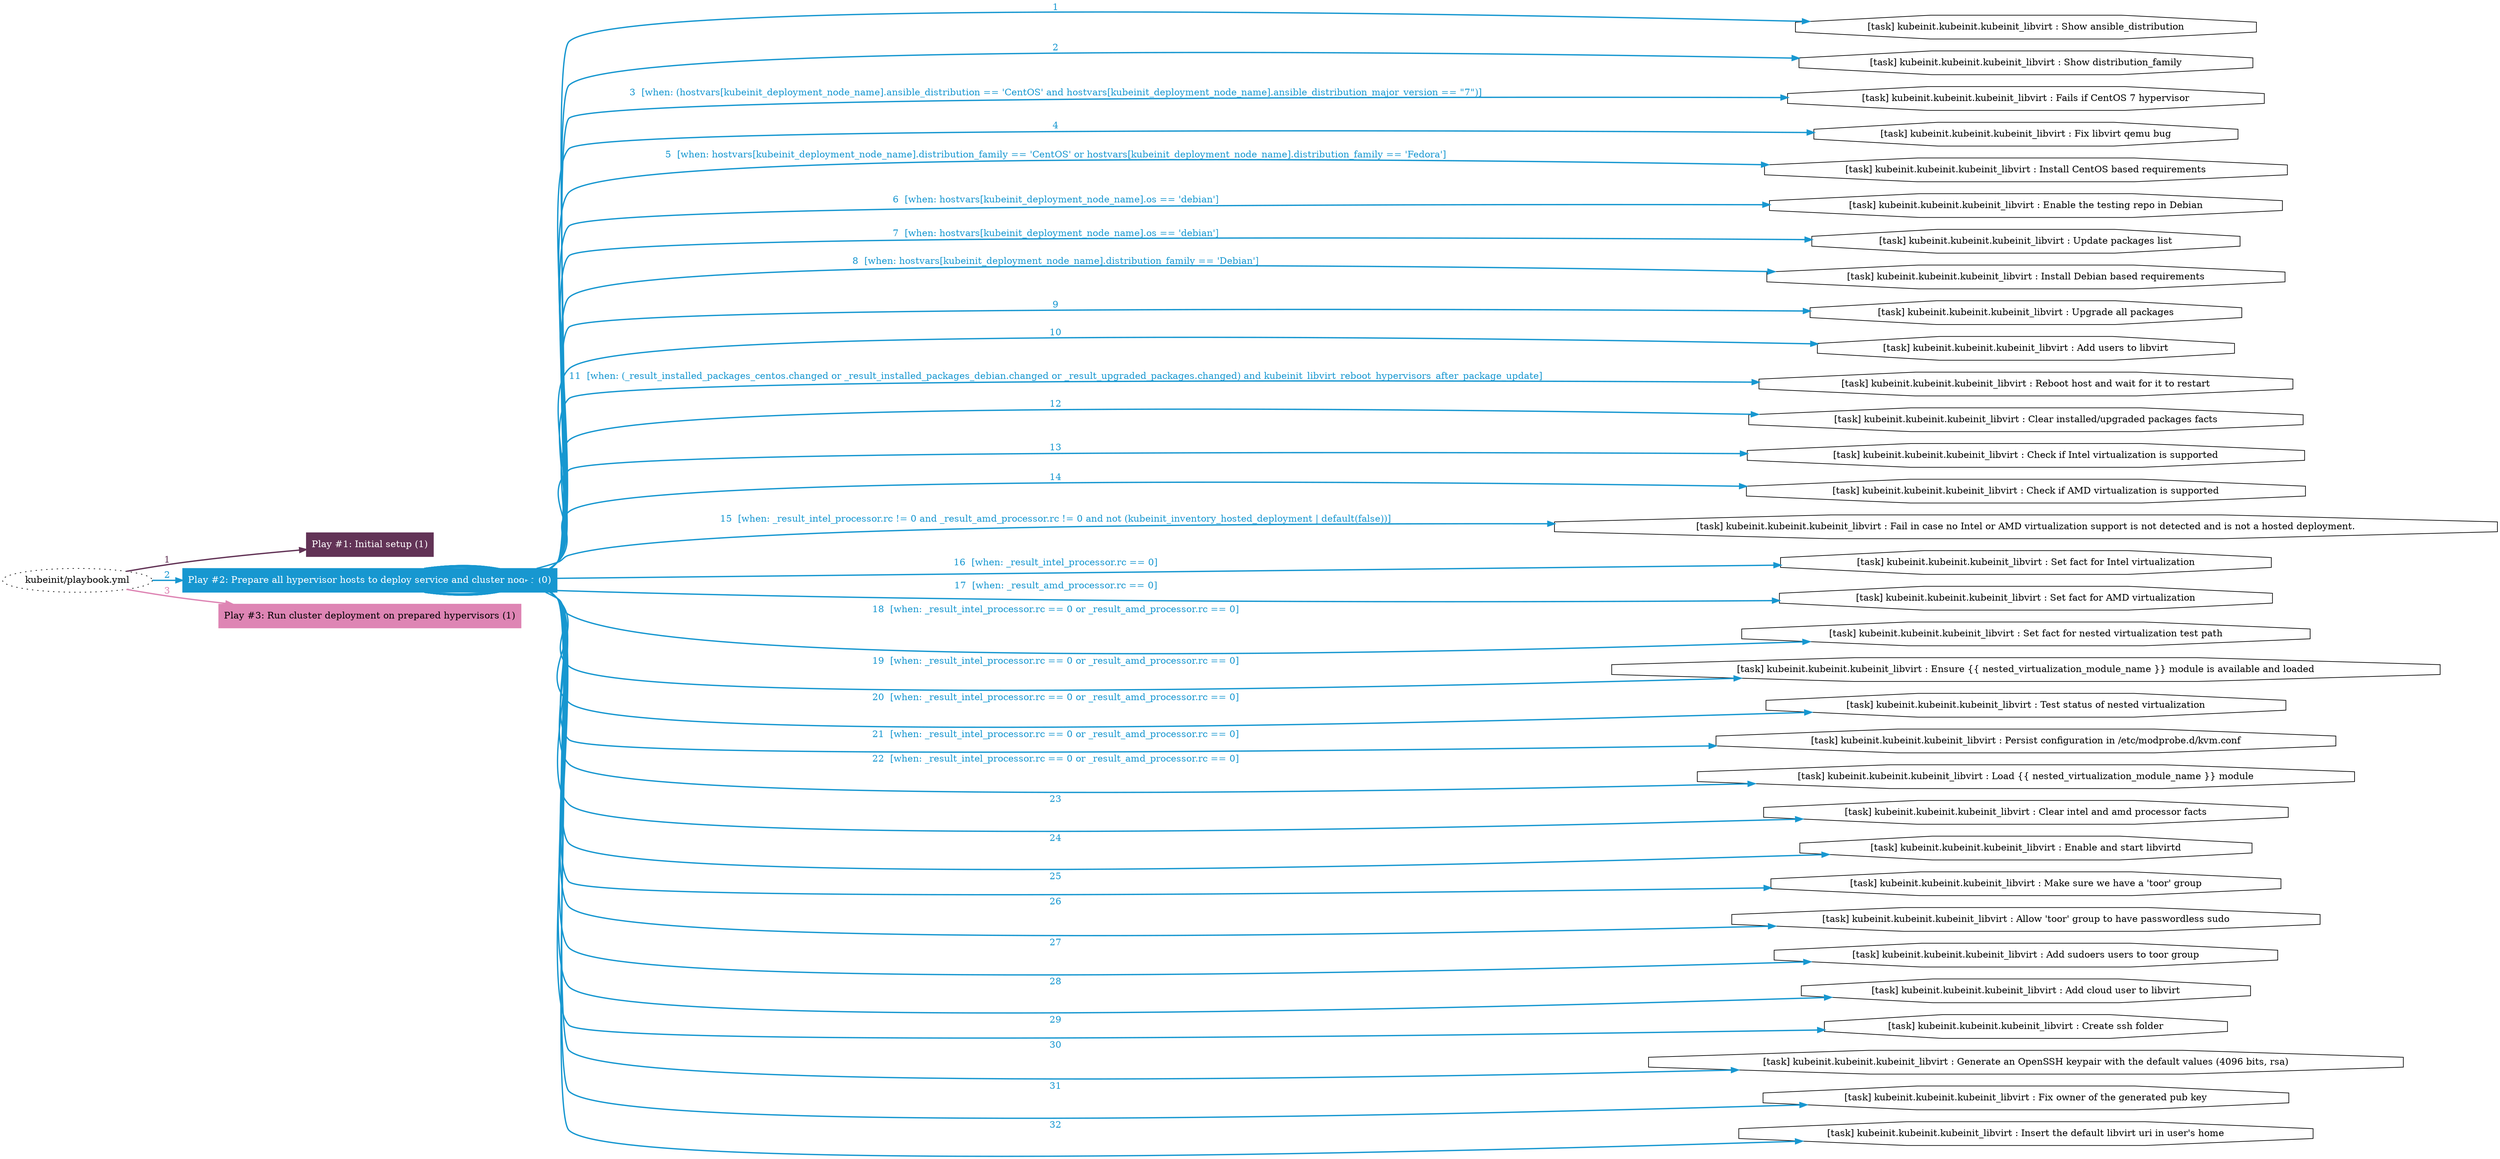 digraph "kubeinit/playbook.yml "{
	graph [concentrate=true ordering=in rankdir=LR ratio=fill]
	edge [esep=5 sep=10]
	"kubeinit/playbook.yml" [id=root_node style=dotted]
	subgraph "Play #1: Initial setup (1) "{
		"Play #1: Initial setup (1)" [color="#623356" fontcolor="#ffffff" id="play_8c695909-f84c-4dcb-a36b-d310ccdd4f9a" shape=box style=filled tooltip=localhost]
		"kubeinit/playbook.yml" -> "Play #1: Initial setup (1)" [label=1 color="#623356" fontcolor="#623356" id="edge_478c0fd5-d316-4232-a474-6f9e732214b4" style=bold]
	}
	subgraph "Play #2: Prepare all hypervisor hosts to deploy service and cluster nodes (0) "{
		"Play #2: Prepare all hypervisor hosts to deploy service and cluster nodes (0)" [color="#1797d0" fontcolor="#ffffff" id="play_6289ff67-26a8-4d91-8dc7-1c90e4873033" shape=box style=filled tooltip=""]
		"kubeinit/playbook.yml" -> "Play #2: Prepare all hypervisor hosts to deploy service and cluster nodes (0)" [label=2 color="#1797d0" fontcolor="#1797d0" id="edge_c1275fa1-0694-46fc-8ae4-df1b7dc8f5de" style=bold]
		"task_a45f9170-55c0-4a25-974a-b5a6a476b427" [label="[task] kubeinit.kubeinit.kubeinit_libvirt : Show ansible_distribution" id="task_a45f9170-55c0-4a25-974a-b5a6a476b427" shape=octagon tooltip="[task] kubeinit.kubeinit.kubeinit_libvirt : Show ansible_distribution"]
		"Play #2: Prepare all hypervisor hosts to deploy service and cluster nodes (0)" -> "task_a45f9170-55c0-4a25-974a-b5a6a476b427" [label=1 color="#1797d0" fontcolor="#1797d0" id="edge_128e37dd-43d8-48c5-bfba-f3cf2b8a8b21" style=bold]
		"task_f81f245e-a7cb-483e-89e5-fb19712c43fc" [label="[task] kubeinit.kubeinit.kubeinit_libvirt : Show distribution_family" id="task_f81f245e-a7cb-483e-89e5-fb19712c43fc" shape=octagon tooltip="[task] kubeinit.kubeinit.kubeinit_libvirt : Show distribution_family"]
		"Play #2: Prepare all hypervisor hosts to deploy service and cluster nodes (0)" -> "task_f81f245e-a7cb-483e-89e5-fb19712c43fc" [label=2 color="#1797d0" fontcolor="#1797d0" id="edge_c445e808-1043-4715-ae57-02032e362e51" style=bold]
		"task_58dadbeb-b1c0-4a7b-971d-a31a75476e0c" [label="[task] kubeinit.kubeinit.kubeinit_libvirt : Fails if CentOS 7 hypervisor" id="task_58dadbeb-b1c0-4a7b-971d-a31a75476e0c" shape=octagon tooltip="[task] kubeinit.kubeinit.kubeinit_libvirt : Fails if CentOS 7 hypervisor"]
		"Play #2: Prepare all hypervisor hosts to deploy service and cluster nodes (0)" -> "task_58dadbeb-b1c0-4a7b-971d-a31a75476e0c" [label="3  [when: (hostvars[kubeinit_deployment_node_name].ansible_distribution == 'CentOS' and hostvars[kubeinit_deployment_node_name].ansible_distribution_major_version == \"7\")]" color="#1797d0" fontcolor="#1797d0" id="edge_59a97ee1-5390-4946-930b-47ac5d5e6f63" style=bold]
		"task_9db2d3fd-1657-4b08-b8db-b191373bff61" [label="[task] kubeinit.kubeinit.kubeinit_libvirt : Fix libvirt qemu bug" id="task_9db2d3fd-1657-4b08-b8db-b191373bff61" shape=octagon tooltip="[task] kubeinit.kubeinit.kubeinit_libvirt : Fix libvirt qemu bug"]
		"Play #2: Prepare all hypervisor hosts to deploy service and cluster nodes (0)" -> "task_9db2d3fd-1657-4b08-b8db-b191373bff61" [label=4 color="#1797d0" fontcolor="#1797d0" id="edge_7962712d-667e-4b33-80d3-a18f2e732ce5" style=bold]
		"task_6e6ed109-46bb-4131-a097-12c1ebd7ea67" [label="[task] kubeinit.kubeinit.kubeinit_libvirt : Install CentOS based requirements" id="task_6e6ed109-46bb-4131-a097-12c1ebd7ea67" shape=octagon tooltip="[task] kubeinit.kubeinit.kubeinit_libvirt : Install CentOS based requirements"]
		"Play #2: Prepare all hypervisor hosts to deploy service and cluster nodes (0)" -> "task_6e6ed109-46bb-4131-a097-12c1ebd7ea67" [label="5  [when: hostvars[kubeinit_deployment_node_name].distribution_family == 'CentOS' or hostvars[kubeinit_deployment_node_name].distribution_family == 'Fedora']" color="#1797d0" fontcolor="#1797d0" id="edge_7866a41c-7fee-48b5-a67e-c92ee574ce33" style=bold]
		"task_748c703b-cc61-4964-955f-83c6daa29835" [label="[task] kubeinit.kubeinit.kubeinit_libvirt : Enable the testing repo in Debian" id="task_748c703b-cc61-4964-955f-83c6daa29835" shape=octagon tooltip="[task] kubeinit.kubeinit.kubeinit_libvirt : Enable the testing repo in Debian"]
		"Play #2: Prepare all hypervisor hosts to deploy service and cluster nodes (0)" -> "task_748c703b-cc61-4964-955f-83c6daa29835" [label="6  [when: hostvars[kubeinit_deployment_node_name].os == 'debian']" color="#1797d0" fontcolor="#1797d0" id="edge_59ffda9b-5bf7-4b5c-9b5d-e670a11d0e1e" style=bold]
		"task_3b5eaa87-4c5d-47d1-8972-d347c2871a43" [label="[task] kubeinit.kubeinit.kubeinit_libvirt : Update packages list" id="task_3b5eaa87-4c5d-47d1-8972-d347c2871a43" shape=octagon tooltip="[task] kubeinit.kubeinit.kubeinit_libvirt : Update packages list"]
		"Play #2: Prepare all hypervisor hosts to deploy service and cluster nodes (0)" -> "task_3b5eaa87-4c5d-47d1-8972-d347c2871a43" [label="7  [when: hostvars[kubeinit_deployment_node_name].os == 'debian']" color="#1797d0" fontcolor="#1797d0" id="edge_bffb96f1-284e-4ce5-9930-393d8602c31b" style=bold]
		"task_2296e657-18ae-4c8e-b048-740c56e00e25" [label="[task] kubeinit.kubeinit.kubeinit_libvirt : Install Debian based requirements" id="task_2296e657-18ae-4c8e-b048-740c56e00e25" shape=octagon tooltip="[task] kubeinit.kubeinit.kubeinit_libvirt : Install Debian based requirements"]
		"Play #2: Prepare all hypervisor hosts to deploy service and cluster nodes (0)" -> "task_2296e657-18ae-4c8e-b048-740c56e00e25" [label="8  [when: hostvars[kubeinit_deployment_node_name].distribution_family == 'Debian']" color="#1797d0" fontcolor="#1797d0" id="edge_e679ba2a-9f23-4b14-a65b-a7f5b41aaee2" style=bold]
		"task_8a078800-8419-43c6-a875-472c677411f1" [label="[task] kubeinit.kubeinit.kubeinit_libvirt : Upgrade all packages" id="task_8a078800-8419-43c6-a875-472c677411f1" shape=octagon tooltip="[task] kubeinit.kubeinit.kubeinit_libvirt : Upgrade all packages"]
		"Play #2: Prepare all hypervisor hosts to deploy service and cluster nodes (0)" -> "task_8a078800-8419-43c6-a875-472c677411f1" [label=9 color="#1797d0" fontcolor="#1797d0" id="edge_e079b894-67f9-4a50-9665-66a577c40c2c" style=bold]
		"task_4e829fa2-e232-432b-8648-3da0d8a291aa" [label="[task] kubeinit.kubeinit.kubeinit_libvirt : Add users to libvirt" id="task_4e829fa2-e232-432b-8648-3da0d8a291aa" shape=octagon tooltip="[task] kubeinit.kubeinit.kubeinit_libvirt : Add users to libvirt"]
		"Play #2: Prepare all hypervisor hosts to deploy service and cluster nodes (0)" -> "task_4e829fa2-e232-432b-8648-3da0d8a291aa" [label=10 color="#1797d0" fontcolor="#1797d0" id="edge_a9c0bb54-7e9b-48ea-b8be-df3aaee6b783" style=bold]
		"task_d308de49-e06f-480e-9621-8f3584311dd0" [label="[task] kubeinit.kubeinit.kubeinit_libvirt : Reboot host and wait for it to restart" id="task_d308de49-e06f-480e-9621-8f3584311dd0" shape=octagon tooltip="[task] kubeinit.kubeinit.kubeinit_libvirt : Reboot host and wait for it to restart"]
		"Play #2: Prepare all hypervisor hosts to deploy service and cluster nodes (0)" -> "task_d308de49-e06f-480e-9621-8f3584311dd0" [label="11  [when: (_result_installed_packages_centos.changed or _result_installed_packages_debian.changed or _result_upgraded_packages.changed) and kubeinit_libvirt_reboot_hypervisors_after_package_update]" color="#1797d0" fontcolor="#1797d0" id="edge_48300770-3552-4ac6-93a4-7d665fa2d0b8" style=bold]
		"task_ccc3c710-e061-45c7-8ed8-bac2840e5a60" [label="[task] kubeinit.kubeinit.kubeinit_libvirt : Clear installed/upgraded packages facts" id="task_ccc3c710-e061-45c7-8ed8-bac2840e5a60" shape=octagon tooltip="[task] kubeinit.kubeinit.kubeinit_libvirt : Clear installed/upgraded packages facts"]
		"Play #2: Prepare all hypervisor hosts to deploy service and cluster nodes (0)" -> "task_ccc3c710-e061-45c7-8ed8-bac2840e5a60" [label=12 color="#1797d0" fontcolor="#1797d0" id="edge_1003dd35-609f-4913-8238-6c1d0c47cd23" style=bold]
		"task_c729f5d9-6667-4214-82a8-b82468334d57" [label="[task] kubeinit.kubeinit.kubeinit_libvirt : Check if Intel virtualization is supported" id="task_c729f5d9-6667-4214-82a8-b82468334d57" shape=octagon tooltip="[task] kubeinit.kubeinit.kubeinit_libvirt : Check if Intel virtualization is supported"]
		"Play #2: Prepare all hypervisor hosts to deploy service and cluster nodes (0)" -> "task_c729f5d9-6667-4214-82a8-b82468334d57" [label=13 color="#1797d0" fontcolor="#1797d0" id="edge_920dab80-59a6-4f41-8b06-52252493992e" style=bold]
		"task_8a014240-3835-4935-9975-eb388c8abef2" [label="[task] kubeinit.kubeinit.kubeinit_libvirt : Check if AMD virtualization is supported" id="task_8a014240-3835-4935-9975-eb388c8abef2" shape=octagon tooltip="[task] kubeinit.kubeinit.kubeinit_libvirt : Check if AMD virtualization is supported"]
		"Play #2: Prepare all hypervisor hosts to deploy service and cluster nodes (0)" -> "task_8a014240-3835-4935-9975-eb388c8abef2" [label=14 color="#1797d0" fontcolor="#1797d0" id="edge_99e708c4-645b-4414-8975-a09935617358" style=bold]
		"task_48c1ed0e-40c7-4d55-8e60-2c6949bf9215" [label="[task] kubeinit.kubeinit.kubeinit_libvirt : Fail in case no Intel or AMD virtualization support is not detected and is not a hosted deployment." id="task_48c1ed0e-40c7-4d55-8e60-2c6949bf9215" shape=octagon tooltip="[task] kubeinit.kubeinit.kubeinit_libvirt : Fail in case no Intel or AMD virtualization support is not detected and is not a hosted deployment."]
		"Play #2: Prepare all hypervisor hosts to deploy service and cluster nodes (0)" -> "task_48c1ed0e-40c7-4d55-8e60-2c6949bf9215" [label="15  [when: _result_intel_processor.rc != 0 and _result_amd_processor.rc != 0 and not (kubeinit_inventory_hosted_deployment | default(false))]" color="#1797d0" fontcolor="#1797d0" id="edge_0cddaf03-b962-49d2-98b4-17e2b7a560c3" style=bold]
		"task_f0c1ef41-219b-4dbf-a140-89f4c1fe7354" [label="[task] kubeinit.kubeinit.kubeinit_libvirt : Set fact for Intel virtualization" id="task_f0c1ef41-219b-4dbf-a140-89f4c1fe7354" shape=octagon tooltip="[task] kubeinit.kubeinit.kubeinit_libvirt : Set fact for Intel virtualization"]
		"Play #2: Prepare all hypervisor hosts to deploy service and cluster nodes (0)" -> "task_f0c1ef41-219b-4dbf-a140-89f4c1fe7354" [label="16  [when: _result_intel_processor.rc == 0]" color="#1797d0" fontcolor="#1797d0" id="edge_80a5c97f-a50f-4908-b0ad-5e12e8fe0132" style=bold]
		"task_a9214336-a903-4f0e-9ae6-a28d872fc38c" [label="[task] kubeinit.kubeinit.kubeinit_libvirt : Set fact for AMD virtualization" id="task_a9214336-a903-4f0e-9ae6-a28d872fc38c" shape=octagon tooltip="[task] kubeinit.kubeinit.kubeinit_libvirt : Set fact for AMD virtualization"]
		"Play #2: Prepare all hypervisor hosts to deploy service and cluster nodes (0)" -> "task_a9214336-a903-4f0e-9ae6-a28d872fc38c" [label="17  [when: _result_amd_processor.rc == 0]" color="#1797d0" fontcolor="#1797d0" id="edge_62cc4baa-ef42-49bc-891e-8213052516f2" style=bold]
		"task_69fd154c-4f82-4e01-8e76-e47a0c860202" [label="[task] kubeinit.kubeinit.kubeinit_libvirt : Set fact for nested virtualization test path" id="task_69fd154c-4f82-4e01-8e76-e47a0c860202" shape=octagon tooltip="[task] kubeinit.kubeinit.kubeinit_libvirt : Set fact for nested virtualization test path"]
		"Play #2: Prepare all hypervisor hosts to deploy service and cluster nodes (0)" -> "task_69fd154c-4f82-4e01-8e76-e47a0c860202" [label="18  [when: _result_intel_processor.rc == 0 or _result_amd_processor.rc == 0]" color="#1797d0" fontcolor="#1797d0" id="edge_8d995d44-ab51-447b-8d20-fcf8fe0f1891" style=bold]
		"task_c5d5347b-e98c-4471-9d46-e932e7a3d761" [label="[task] kubeinit.kubeinit.kubeinit_libvirt : Ensure {{ nested_virtualization_module_name }} module is available and loaded" id="task_c5d5347b-e98c-4471-9d46-e932e7a3d761" shape=octagon tooltip="[task] kubeinit.kubeinit.kubeinit_libvirt : Ensure {{ nested_virtualization_module_name }} module is available and loaded"]
		"Play #2: Prepare all hypervisor hosts to deploy service and cluster nodes (0)" -> "task_c5d5347b-e98c-4471-9d46-e932e7a3d761" [label="19  [when: _result_intel_processor.rc == 0 or _result_amd_processor.rc == 0]" color="#1797d0" fontcolor="#1797d0" id="edge_4ed7d051-17a7-4fc7-bb02-3747b37ea105" style=bold]
		"task_7c95a1f8-546a-4f23-a750-fdb30046f709" [label="[task] kubeinit.kubeinit.kubeinit_libvirt : Test status of nested virtualization" id="task_7c95a1f8-546a-4f23-a750-fdb30046f709" shape=octagon tooltip="[task] kubeinit.kubeinit.kubeinit_libvirt : Test status of nested virtualization"]
		"Play #2: Prepare all hypervisor hosts to deploy service and cluster nodes (0)" -> "task_7c95a1f8-546a-4f23-a750-fdb30046f709" [label="20  [when: _result_intel_processor.rc == 0 or _result_amd_processor.rc == 0]" color="#1797d0" fontcolor="#1797d0" id="edge_dbb110db-84e1-44aa-80d5-da9572cde412" style=bold]
		"task_40483137-c871-4894-ab00-20d890a82bf7" [label="[task] kubeinit.kubeinit.kubeinit_libvirt : Persist configuration in /etc/modprobe.d/kvm.conf" id="task_40483137-c871-4894-ab00-20d890a82bf7" shape=octagon tooltip="[task] kubeinit.kubeinit.kubeinit_libvirt : Persist configuration in /etc/modprobe.d/kvm.conf"]
		"Play #2: Prepare all hypervisor hosts to deploy service and cluster nodes (0)" -> "task_40483137-c871-4894-ab00-20d890a82bf7" [label="21  [when: _result_intel_processor.rc == 0 or _result_amd_processor.rc == 0]" color="#1797d0" fontcolor="#1797d0" id="edge_a280b724-7b0a-412f-90f2-eee364a7b158" style=bold]
		"task_729e21b1-e26e-4bcb-9328-434c090c7a87" [label="[task] kubeinit.kubeinit.kubeinit_libvirt : Load {{ nested_virtualization_module_name }} module" id="task_729e21b1-e26e-4bcb-9328-434c090c7a87" shape=octagon tooltip="[task] kubeinit.kubeinit.kubeinit_libvirt : Load {{ nested_virtualization_module_name }} module"]
		"Play #2: Prepare all hypervisor hosts to deploy service and cluster nodes (0)" -> "task_729e21b1-e26e-4bcb-9328-434c090c7a87" [label="22  [when: _result_intel_processor.rc == 0 or _result_amd_processor.rc == 0]" color="#1797d0" fontcolor="#1797d0" id="edge_208c503b-9da6-4e3e-bf49-9dfaa5a992ca" style=bold]
		"task_a0e746b3-3381-461e-a140-4abdde39e117" [label="[task] kubeinit.kubeinit.kubeinit_libvirt : Clear intel and amd processor facts" id="task_a0e746b3-3381-461e-a140-4abdde39e117" shape=octagon tooltip="[task] kubeinit.kubeinit.kubeinit_libvirt : Clear intel and amd processor facts"]
		"Play #2: Prepare all hypervisor hosts to deploy service and cluster nodes (0)" -> "task_a0e746b3-3381-461e-a140-4abdde39e117" [label=23 color="#1797d0" fontcolor="#1797d0" id="edge_0f934630-b599-498b-9d6c-8bbcc6c132ca" style=bold]
		"task_de21485e-4c18-4d85-b563-44e5ad6b23d5" [label="[task] kubeinit.kubeinit.kubeinit_libvirt : Enable and start libvirtd" id="task_de21485e-4c18-4d85-b563-44e5ad6b23d5" shape=octagon tooltip="[task] kubeinit.kubeinit.kubeinit_libvirt : Enable and start libvirtd"]
		"Play #2: Prepare all hypervisor hosts to deploy service and cluster nodes (0)" -> "task_de21485e-4c18-4d85-b563-44e5ad6b23d5" [label=24 color="#1797d0" fontcolor="#1797d0" id="edge_446e706d-c3ca-40ab-a2fb-b8358f12c1af" style=bold]
		"task_af4e0f3f-3074-42b9-b436-168d56c39c96" [label="[task] kubeinit.kubeinit.kubeinit_libvirt : Make sure we have a 'toor' group" id="task_af4e0f3f-3074-42b9-b436-168d56c39c96" shape=octagon tooltip="[task] kubeinit.kubeinit.kubeinit_libvirt : Make sure we have a 'toor' group"]
		"Play #2: Prepare all hypervisor hosts to deploy service and cluster nodes (0)" -> "task_af4e0f3f-3074-42b9-b436-168d56c39c96" [label=25 color="#1797d0" fontcolor="#1797d0" id="edge_8ea368c0-deaa-4083-894b-2902e8534d83" style=bold]
		"task_4761b35f-a444-4e98-b352-4237149c2d9d" [label="[task] kubeinit.kubeinit.kubeinit_libvirt : Allow 'toor' group to have passwordless sudo" id="task_4761b35f-a444-4e98-b352-4237149c2d9d" shape=octagon tooltip="[task] kubeinit.kubeinit.kubeinit_libvirt : Allow 'toor' group to have passwordless sudo"]
		"Play #2: Prepare all hypervisor hosts to deploy service and cluster nodes (0)" -> "task_4761b35f-a444-4e98-b352-4237149c2d9d" [label=26 color="#1797d0" fontcolor="#1797d0" id="edge_fc2c5cda-077d-4383-8ace-676d8864badb" style=bold]
		"task_c9e3cde1-bfe8-4b3c-9fb9-84e3efeaf6f9" [label="[task] kubeinit.kubeinit.kubeinit_libvirt : Add sudoers users to toor group" id="task_c9e3cde1-bfe8-4b3c-9fb9-84e3efeaf6f9" shape=octagon tooltip="[task] kubeinit.kubeinit.kubeinit_libvirt : Add sudoers users to toor group"]
		"Play #2: Prepare all hypervisor hosts to deploy service and cluster nodes (0)" -> "task_c9e3cde1-bfe8-4b3c-9fb9-84e3efeaf6f9" [label=27 color="#1797d0" fontcolor="#1797d0" id="edge_32ddaf58-2a49-4c7c-bb34-ba6b8cfa5145" style=bold]
		"task_24336411-bdac-4f21-9c22-4bf86b2cd80d" [label="[task] kubeinit.kubeinit.kubeinit_libvirt : Add cloud user to libvirt" id="task_24336411-bdac-4f21-9c22-4bf86b2cd80d" shape=octagon tooltip="[task] kubeinit.kubeinit.kubeinit_libvirt : Add cloud user to libvirt"]
		"Play #2: Prepare all hypervisor hosts to deploy service and cluster nodes (0)" -> "task_24336411-bdac-4f21-9c22-4bf86b2cd80d" [label=28 color="#1797d0" fontcolor="#1797d0" id="edge_b2e0911f-8c15-4b2b-89a8-9830c4316a70" style=bold]
		"task_a2397263-60cc-4556-8618-cea9ca23de92" [label="[task] kubeinit.kubeinit.kubeinit_libvirt : Create ssh folder" id="task_a2397263-60cc-4556-8618-cea9ca23de92" shape=octagon tooltip="[task] kubeinit.kubeinit.kubeinit_libvirt : Create ssh folder"]
		"Play #2: Prepare all hypervisor hosts to deploy service and cluster nodes (0)" -> "task_a2397263-60cc-4556-8618-cea9ca23de92" [label=29 color="#1797d0" fontcolor="#1797d0" id="edge_904afcd2-3277-4639-897e-a52be8bb03a3" style=bold]
		"task_02c85b40-0968-4a62-8915-67475f8c685f" [label="[task] kubeinit.kubeinit.kubeinit_libvirt : Generate an OpenSSH keypair with the default values (4096 bits, rsa)" id="task_02c85b40-0968-4a62-8915-67475f8c685f" shape=octagon tooltip="[task] kubeinit.kubeinit.kubeinit_libvirt : Generate an OpenSSH keypair with the default values (4096 bits, rsa)"]
		"Play #2: Prepare all hypervisor hosts to deploy service and cluster nodes (0)" -> "task_02c85b40-0968-4a62-8915-67475f8c685f" [label=30 color="#1797d0" fontcolor="#1797d0" id="edge_0517093e-99e4-4085-84b0-834315f009b9" style=bold]
		"task_5c24350d-3bb3-462c-b4df-dfb04b496ff4" [label="[task] kubeinit.kubeinit.kubeinit_libvirt : Fix owner of the generated pub key" id="task_5c24350d-3bb3-462c-b4df-dfb04b496ff4" shape=octagon tooltip="[task] kubeinit.kubeinit.kubeinit_libvirt : Fix owner of the generated pub key"]
		"Play #2: Prepare all hypervisor hosts to deploy service and cluster nodes (0)" -> "task_5c24350d-3bb3-462c-b4df-dfb04b496ff4" [label=31 color="#1797d0" fontcolor="#1797d0" id="edge_47005125-9d2f-40a3-9a39-6a12910773b5" style=bold]
		"task_a296d1a8-49a5-41cc-bda7-53fa31a2caaa" [label="[task] kubeinit.kubeinit.kubeinit_libvirt : Insert the default libvirt uri in user's home" id="task_a296d1a8-49a5-41cc-bda7-53fa31a2caaa" shape=octagon tooltip="[task] kubeinit.kubeinit.kubeinit_libvirt : Insert the default libvirt uri in user's home"]
		"Play #2: Prepare all hypervisor hosts to deploy service and cluster nodes (0)" -> "task_a296d1a8-49a5-41cc-bda7-53fa31a2caaa" [label=32 color="#1797d0" fontcolor="#1797d0" id="edge_a1797a2f-a8e7-4047-90c8-400964f85e47" style=bold]
	}
	subgraph "Play #3: Run cluster deployment on prepared hypervisors (1) "{
		"Play #3: Run cluster deployment on prepared hypervisors (1)" [color="#de85b4" fontcolor="#000000" id="play_92b07cd4-930e-4bd0-82f8-b3b378c3b102" shape=box style=filled tooltip=localhost]
		"kubeinit/playbook.yml" -> "Play #3: Run cluster deployment on prepared hypervisors (1)" [label=3 color="#de85b4" fontcolor="#de85b4" id="edge_8d76e368-75f9-461e-afb9-84e854925645" style=bold]
	}
}
